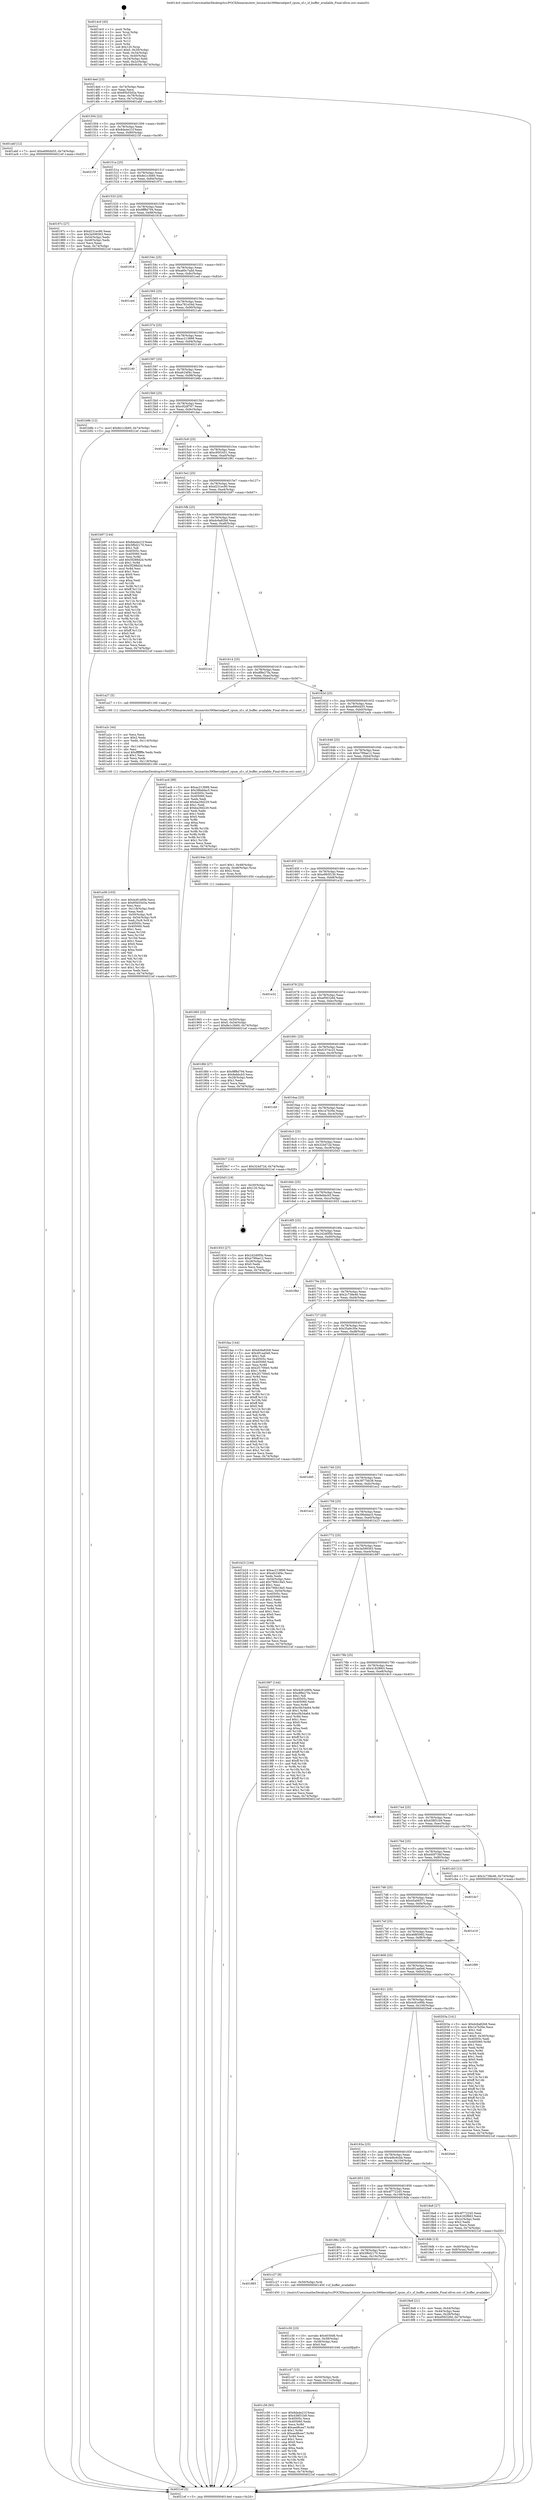 digraph "0x4014c0" {
  label = "0x4014c0 (/mnt/c/Users/mathe/Desktop/tcc/POCII/binaries/extr_linuxarchs390kernelperf_cpum_sf.c_sf_buffer_available_Final-ollvm.out::main(0))"
  labelloc = "t"
  node[shape=record]

  Entry [label="",width=0.3,height=0.3,shape=circle,fillcolor=black,style=filled]
  "0x4014ed" [label="{
     0x4014ed [23]\l
     | [instrs]\l
     &nbsp;&nbsp;0x4014ed \<+3\>: mov -0x74(%rbp),%eax\l
     &nbsp;&nbsp;0x4014f0 \<+2\>: mov %eax,%ecx\l
     &nbsp;&nbsp;0x4014f2 \<+6\>: sub $0x85b55d3a,%ecx\l
     &nbsp;&nbsp;0x4014f8 \<+3\>: mov %eax,-0x78(%rbp)\l
     &nbsp;&nbsp;0x4014fb \<+3\>: mov %ecx,-0x7c(%rbp)\l
     &nbsp;&nbsp;0x4014fe \<+6\>: je 0000000000401abf \<main+0x5ff\>\l
  }"]
  "0x401abf" [label="{
     0x401abf [12]\l
     | [instrs]\l
     &nbsp;&nbsp;0x401abf \<+7\>: movl $0xe690d455,-0x74(%rbp)\l
     &nbsp;&nbsp;0x401ac6 \<+5\>: jmp 00000000004021ef \<main+0xd2f\>\l
  }"]
  "0x401504" [label="{
     0x401504 [22]\l
     | [instrs]\l
     &nbsp;&nbsp;0x401504 \<+5\>: jmp 0000000000401509 \<main+0x49\>\l
     &nbsp;&nbsp;0x401509 \<+3\>: mov -0x78(%rbp),%eax\l
     &nbsp;&nbsp;0x40150c \<+5\>: sub $0x8da4e21f,%eax\l
     &nbsp;&nbsp;0x401511 \<+3\>: mov %eax,-0x80(%rbp)\l
     &nbsp;&nbsp;0x401514 \<+6\>: je 000000000040215f \<main+0xc9f\>\l
  }"]
  Exit [label="",width=0.3,height=0.3,shape=circle,fillcolor=black,style=filled,peripheries=2]
  "0x40215f" [label="{
     0x40215f\l
  }", style=dashed]
  "0x40151a" [label="{
     0x40151a [25]\l
     | [instrs]\l
     &nbsp;&nbsp;0x40151a \<+5\>: jmp 000000000040151f \<main+0x5f\>\l
     &nbsp;&nbsp;0x40151f \<+3\>: mov -0x78(%rbp),%eax\l
     &nbsp;&nbsp;0x401522 \<+5\>: sub $0x8e1c3b60,%eax\l
     &nbsp;&nbsp;0x401527 \<+6\>: mov %eax,-0x84(%rbp)\l
     &nbsp;&nbsp;0x40152d \<+6\>: je 000000000040197c \<main+0x4bc\>\l
  }"]
  "0x401c56" [label="{
     0x401c56 [93]\l
     | [instrs]\l
     &nbsp;&nbsp;0x401c56 \<+5\>: mov $0x8da4e21f,%eax\l
     &nbsp;&nbsp;0x401c5b \<+5\>: mov $0x438f31b9,%esi\l
     &nbsp;&nbsp;0x401c60 \<+7\>: mov 0x40505c,%ecx\l
     &nbsp;&nbsp;0x401c67 \<+7\>: mov 0x405060,%edx\l
     &nbsp;&nbsp;0x401c6e \<+3\>: mov %ecx,%r8d\l
     &nbsp;&nbsp;0x401c71 \<+7\>: add $0xaed8cee7,%r8d\l
     &nbsp;&nbsp;0x401c78 \<+4\>: sub $0x1,%r8d\l
     &nbsp;&nbsp;0x401c7c \<+7\>: sub $0xaed8cee7,%r8d\l
     &nbsp;&nbsp;0x401c83 \<+4\>: imul %r8d,%ecx\l
     &nbsp;&nbsp;0x401c87 \<+3\>: and $0x1,%ecx\l
     &nbsp;&nbsp;0x401c8a \<+3\>: cmp $0x0,%ecx\l
     &nbsp;&nbsp;0x401c8d \<+4\>: sete %r9b\l
     &nbsp;&nbsp;0x401c91 \<+3\>: cmp $0xa,%edx\l
     &nbsp;&nbsp;0x401c94 \<+4\>: setl %r10b\l
     &nbsp;&nbsp;0x401c98 \<+3\>: mov %r9b,%r11b\l
     &nbsp;&nbsp;0x401c9b \<+3\>: and %r10b,%r11b\l
     &nbsp;&nbsp;0x401c9e \<+3\>: xor %r10b,%r9b\l
     &nbsp;&nbsp;0x401ca1 \<+3\>: or %r9b,%r11b\l
     &nbsp;&nbsp;0x401ca4 \<+4\>: test $0x1,%r11b\l
     &nbsp;&nbsp;0x401ca8 \<+3\>: cmovne %esi,%eax\l
     &nbsp;&nbsp;0x401cab \<+3\>: mov %eax,-0x74(%rbp)\l
     &nbsp;&nbsp;0x401cae \<+5\>: jmp 00000000004021ef \<main+0xd2f\>\l
  }"]
  "0x40197c" [label="{
     0x40197c [27]\l
     | [instrs]\l
     &nbsp;&nbsp;0x40197c \<+5\>: mov $0xd231ec90,%eax\l
     &nbsp;&nbsp;0x401981 \<+5\>: mov $0x3a599363,%ecx\l
     &nbsp;&nbsp;0x401986 \<+3\>: mov -0x54(%rbp),%edx\l
     &nbsp;&nbsp;0x401989 \<+3\>: cmp -0x48(%rbp),%edx\l
     &nbsp;&nbsp;0x40198c \<+3\>: cmovl %ecx,%eax\l
     &nbsp;&nbsp;0x40198f \<+3\>: mov %eax,-0x74(%rbp)\l
     &nbsp;&nbsp;0x401992 \<+5\>: jmp 00000000004021ef \<main+0xd2f\>\l
  }"]
  "0x401533" [label="{
     0x401533 [25]\l
     | [instrs]\l
     &nbsp;&nbsp;0x401533 \<+5\>: jmp 0000000000401538 \<main+0x78\>\l
     &nbsp;&nbsp;0x401538 \<+3\>: mov -0x78(%rbp),%eax\l
     &nbsp;&nbsp;0x40153b \<+5\>: sub $0x9ff8d794,%eax\l
     &nbsp;&nbsp;0x401540 \<+6\>: mov %eax,-0x88(%rbp)\l
     &nbsp;&nbsp;0x401546 \<+6\>: je 0000000000401918 \<main+0x458\>\l
  }"]
  "0x401c47" [label="{
     0x401c47 [15]\l
     | [instrs]\l
     &nbsp;&nbsp;0x401c47 \<+4\>: mov -0x50(%rbp),%rdi\l
     &nbsp;&nbsp;0x401c4b \<+6\>: mov %eax,-0x11c(%rbp)\l
     &nbsp;&nbsp;0x401c51 \<+5\>: call 0000000000401030 \<free@plt\>\l
     | [calls]\l
     &nbsp;&nbsp;0x401030 \{1\} (unknown)\l
  }"]
  "0x401918" [label="{
     0x401918\l
  }", style=dashed]
  "0x40154c" [label="{
     0x40154c [25]\l
     | [instrs]\l
     &nbsp;&nbsp;0x40154c \<+5\>: jmp 0000000000401551 \<main+0x91\>\l
     &nbsp;&nbsp;0x401551 \<+3\>: mov -0x78(%rbp),%eax\l
     &nbsp;&nbsp;0x401554 \<+5\>: sub $0xa60c7add,%eax\l
     &nbsp;&nbsp;0x401559 \<+6\>: mov %eax,-0x8c(%rbp)\l
     &nbsp;&nbsp;0x40155f \<+6\>: je 0000000000401ced \<main+0x82d\>\l
  }"]
  "0x401c30" [label="{
     0x401c30 [23]\l
     | [instrs]\l
     &nbsp;&nbsp;0x401c30 \<+10\>: movabs $0x4030d6,%rdi\l
     &nbsp;&nbsp;0x401c3a \<+3\>: mov %eax,-0x58(%rbp)\l
     &nbsp;&nbsp;0x401c3d \<+3\>: mov -0x58(%rbp),%esi\l
     &nbsp;&nbsp;0x401c40 \<+2\>: mov $0x0,%al\l
     &nbsp;&nbsp;0x401c42 \<+5\>: call 0000000000401040 \<printf@plt\>\l
     | [calls]\l
     &nbsp;&nbsp;0x401040 \{1\} (unknown)\l
  }"]
  "0x401ced" [label="{
     0x401ced\l
  }", style=dashed]
  "0x401565" [label="{
     0x401565 [25]\l
     | [instrs]\l
     &nbsp;&nbsp;0x401565 \<+5\>: jmp 000000000040156a \<main+0xaa\>\l
     &nbsp;&nbsp;0x40156a \<+3\>: mov -0x78(%rbp),%eax\l
     &nbsp;&nbsp;0x40156d \<+5\>: sub $0xa781e54d,%eax\l
     &nbsp;&nbsp;0x401572 \<+6\>: mov %eax,-0x90(%rbp)\l
     &nbsp;&nbsp;0x401578 \<+6\>: je 00000000004021a6 \<main+0xce6\>\l
  }"]
  "0x401885" [label="{
     0x401885\l
  }", style=dashed]
  "0x4021a6" [label="{
     0x4021a6\l
  }", style=dashed]
  "0x40157e" [label="{
     0x40157e [25]\l
     | [instrs]\l
     &nbsp;&nbsp;0x40157e \<+5\>: jmp 0000000000401583 \<main+0xc3\>\l
     &nbsp;&nbsp;0x401583 \<+3\>: mov -0x78(%rbp),%eax\l
     &nbsp;&nbsp;0x401586 \<+5\>: sub $0xac213899,%eax\l
     &nbsp;&nbsp;0x40158b \<+6\>: mov %eax,-0x94(%rbp)\l
     &nbsp;&nbsp;0x401591 \<+6\>: je 0000000000402140 \<main+0xc80\>\l
  }"]
  "0x401c27" [label="{
     0x401c27 [9]\l
     | [instrs]\l
     &nbsp;&nbsp;0x401c27 \<+4\>: mov -0x50(%rbp),%rdi\l
     &nbsp;&nbsp;0x401c2b \<+5\>: call 0000000000401450 \<sf_buffer_available\>\l
     | [calls]\l
     &nbsp;&nbsp;0x401450 \{1\} (/mnt/c/Users/mathe/Desktop/tcc/POCII/binaries/extr_linuxarchs390kernelperf_cpum_sf.c_sf_buffer_available_Final-ollvm.out::sf_buffer_available)\l
  }"]
  "0x402140" [label="{
     0x402140\l
  }", style=dashed]
  "0x401597" [label="{
     0x401597 [25]\l
     | [instrs]\l
     &nbsp;&nbsp;0x401597 \<+5\>: jmp 000000000040159c \<main+0xdc\>\l
     &nbsp;&nbsp;0x40159c \<+3\>: mov -0x78(%rbp),%eax\l
     &nbsp;&nbsp;0x40159f \<+5\>: sub $0xafc24f4c,%eax\l
     &nbsp;&nbsp;0x4015a4 \<+6\>: mov %eax,-0x98(%rbp)\l
     &nbsp;&nbsp;0x4015aa \<+6\>: je 0000000000401b8b \<main+0x6cb\>\l
  }"]
  "0x401a58" [label="{
     0x401a58 [103]\l
     | [instrs]\l
     &nbsp;&nbsp;0x401a58 \<+5\>: mov $0x4c81e90b,%ecx\l
     &nbsp;&nbsp;0x401a5d \<+5\>: mov $0x85b55d3a,%edx\l
     &nbsp;&nbsp;0x401a62 \<+2\>: xor %esi,%esi\l
     &nbsp;&nbsp;0x401a64 \<+6\>: mov -0x118(%rbp),%edi\l
     &nbsp;&nbsp;0x401a6a \<+3\>: imul %eax,%edi\l
     &nbsp;&nbsp;0x401a6d \<+4\>: mov -0x50(%rbp),%r8\l
     &nbsp;&nbsp;0x401a71 \<+4\>: movslq -0x54(%rbp),%r9\l
     &nbsp;&nbsp;0x401a75 \<+4\>: mov %edi,(%r8,%r9,4)\l
     &nbsp;&nbsp;0x401a79 \<+7\>: mov 0x40505c,%eax\l
     &nbsp;&nbsp;0x401a80 \<+7\>: mov 0x405060,%edi\l
     &nbsp;&nbsp;0x401a87 \<+3\>: sub $0x1,%esi\l
     &nbsp;&nbsp;0x401a8a \<+3\>: mov %eax,%r10d\l
     &nbsp;&nbsp;0x401a8d \<+3\>: add %esi,%r10d\l
     &nbsp;&nbsp;0x401a90 \<+4\>: imul %r10d,%eax\l
     &nbsp;&nbsp;0x401a94 \<+3\>: and $0x1,%eax\l
     &nbsp;&nbsp;0x401a97 \<+3\>: cmp $0x0,%eax\l
     &nbsp;&nbsp;0x401a9a \<+4\>: sete %r11b\l
     &nbsp;&nbsp;0x401a9e \<+3\>: cmp $0xa,%edi\l
     &nbsp;&nbsp;0x401aa1 \<+3\>: setl %bl\l
     &nbsp;&nbsp;0x401aa4 \<+3\>: mov %r11b,%r14b\l
     &nbsp;&nbsp;0x401aa7 \<+3\>: and %bl,%r14b\l
     &nbsp;&nbsp;0x401aaa \<+3\>: xor %bl,%r11b\l
     &nbsp;&nbsp;0x401aad \<+3\>: or %r11b,%r14b\l
     &nbsp;&nbsp;0x401ab0 \<+4\>: test $0x1,%r14b\l
     &nbsp;&nbsp;0x401ab4 \<+3\>: cmovne %edx,%ecx\l
     &nbsp;&nbsp;0x401ab7 \<+3\>: mov %ecx,-0x74(%rbp)\l
     &nbsp;&nbsp;0x401aba \<+5\>: jmp 00000000004021ef \<main+0xd2f\>\l
  }"]
  "0x401b8b" [label="{
     0x401b8b [12]\l
     | [instrs]\l
     &nbsp;&nbsp;0x401b8b \<+7\>: movl $0x8e1c3b60,-0x74(%rbp)\l
     &nbsp;&nbsp;0x401b92 \<+5\>: jmp 00000000004021ef \<main+0xd2f\>\l
  }"]
  "0x4015b0" [label="{
     0x4015b0 [25]\l
     | [instrs]\l
     &nbsp;&nbsp;0x4015b0 \<+5\>: jmp 00000000004015b5 \<main+0xf5\>\l
     &nbsp;&nbsp;0x4015b5 \<+3\>: mov -0x78(%rbp),%eax\l
     &nbsp;&nbsp;0x4015b8 \<+5\>: sub $0xc92df767,%eax\l
     &nbsp;&nbsp;0x4015bd \<+6\>: mov %eax,-0x9c(%rbp)\l
     &nbsp;&nbsp;0x4015c3 \<+6\>: je 0000000000401dac \<main+0x8ec\>\l
  }"]
  "0x401a2c" [label="{
     0x401a2c [44]\l
     | [instrs]\l
     &nbsp;&nbsp;0x401a2c \<+2\>: xor %ecx,%ecx\l
     &nbsp;&nbsp;0x401a2e \<+5\>: mov $0x2,%edx\l
     &nbsp;&nbsp;0x401a33 \<+6\>: mov %edx,-0x114(%rbp)\l
     &nbsp;&nbsp;0x401a39 \<+1\>: cltd\l
     &nbsp;&nbsp;0x401a3a \<+6\>: mov -0x114(%rbp),%esi\l
     &nbsp;&nbsp;0x401a40 \<+2\>: idiv %esi\l
     &nbsp;&nbsp;0x401a42 \<+6\>: imul $0xfffffffe,%edx,%edx\l
     &nbsp;&nbsp;0x401a48 \<+3\>: sub $0x1,%ecx\l
     &nbsp;&nbsp;0x401a4b \<+2\>: sub %ecx,%edx\l
     &nbsp;&nbsp;0x401a4d \<+6\>: mov %edx,-0x118(%rbp)\l
     &nbsp;&nbsp;0x401a53 \<+5\>: call 0000000000401160 \<next_i\>\l
     | [calls]\l
     &nbsp;&nbsp;0x401160 \{1\} (/mnt/c/Users/mathe/Desktop/tcc/POCII/binaries/extr_linuxarchs390kernelperf_cpum_sf.c_sf_buffer_available_Final-ollvm.out::next_i)\l
  }"]
  "0x401dac" [label="{
     0x401dac\l
  }", style=dashed]
  "0x4015c9" [label="{
     0x4015c9 [25]\l
     | [instrs]\l
     &nbsp;&nbsp;0x4015c9 \<+5\>: jmp 00000000004015ce \<main+0x10e\>\l
     &nbsp;&nbsp;0x4015ce \<+3\>: mov -0x78(%rbp),%eax\l
     &nbsp;&nbsp;0x4015d1 \<+5\>: sub $0xc95f1651,%eax\l
     &nbsp;&nbsp;0x4015d6 \<+6\>: mov %eax,-0xa0(%rbp)\l
     &nbsp;&nbsp;0x4015dc \<+6\>: je 0000000000401f81 \<main+0xac1\>\l
  }"]
  "0x401965" [label="{
     0x401965 [23]\l
     | [instrs]\l
     &nbsp;&nbsp;0x401965 \<+4\>: mov %rax,-0x50(%rbp)\l
     &nbsp;&nbsp;0x401969 \<+7\>: movl $0x0,-0x54(%rbp)\l
     &nbsp;&nbsp;0x401970 \<+7\>: movl $0x8e1c3b60,-0x74(%rbp)\l
     &nbsp;&nbsp;0x401977 \<+5\>: jmp 00000000004021ef \<main+0xd2f\>\l
  }"]
  "0x401f81" [label="{
     0x401f81\l
  }", style=dashed]
  "0x4015e2" [label="{
     0x4015e2 [25]\l
     | [instrs]\l
     &nbsp;&nbsp;0x4015e2 \<+5\>: jmp 00000000004015e7 \<main+0x127\>\l
     &nbsp;&nbsp;0x4015e7 \<+3\>: mov -0x78(%rbp),%eax\l
     &nbsp;&nbsp;0x4015ea \<+5\>: sub $0xd231ec90,%eax\l
     &nbsp;&nbsp;0x4015ef \<+6\>: mov %eax,-0xa4(%rbp)\l
     &nbsp;&nbsp;0x4015f5 \<+6\>: je 0000000000401b97 \<main+0x6d7\>\l
  }"]
  "0x4018e8" [label="{
     0x4018e8 [21]\l
     | [instrs]\l
     &nbsp;&nbsp;0x4018e8 \<+3\>: mov %eax,-0x44(%rbp)\l
     &nbsp;&nbsp;0x4018eb \<+3\>: mov -0x44(%rbp),%eax\l
     &nbsp;&nbsp;0x4018ee \<+3\>: mov %eax,-0x28(%rbp)\l
     &nbsp;&nbsp;0x4018f1 \<+7\>: movl $0xef56326d,-0x74(%rbp)\l
     &nbsp;&nbsp;0x4018f8 \<+5\>: jmp 00000000004021ef \<main+0xd2f\>\l
  }"]
  "0x401b97" [label="{
     0x401b97 [144]\l
     | [instrs]\l
     &nbsp;&nbsp;0x401b97 \<+5\>: mov $0x8da4e21f,%eax\l
     &nbsp;&nbsp;0x401b9c \<+5\>: mov $0x5f6d2170,%ecx\l
     &nbsp;&nbsp;0x401ba1 \<+2\>: mov $0x1,%dl\l
     &nbsp;&nbsp;0x401ba3 \<+7\>: mov 0x40505c,%esi\l
     &nbsp;&nbsp;0x401baa \<+7\>: mov 0x405060,%edi\l
     &nbsp;&nbsp;0x401bb1 \<+3\>: mov %esi,%r8d\l
     &nbsp;&nbsp;0x401bb4 \<+7\>: add $0x5f288d2d,%r8d\l
     &nbsp;&nbsp;0x401bbb \<+4\>: sub $0x1,%r8d\l
     &nbsp;&nbsp;0x401bbf \<+7\>: sub $0x5f288d2d,%r8d\l
     &nbsp;&nbsp;0x401bc6 \<+4\>: imul %r8d,%esi\l
     &nbsp;&nbsp;0x401bca \<+3\>: and $0x1,%esi\l
     &nbsp;&nbsp;0x401bcd \<+3\>: cmp $0x0,%esi\l
     &nbsp;&nbsp;0x401bd0 \<+4\>: sete %r9b\l
     &nbsp;&nbsp;0x401bd4 \<+3\>: cmp $0xa,%edi\l
     &nbsp;&nbsp;0x401bd7 \<+4\>: setl %r10b\l
     &nbsp;&nbsp;0x401bdb \<+3\>: mov %r9b,%r11b\l
     &nbsp;&nbsp;0x401bde \<+4\>: xor $0xff,%r11b\l
     &nbsp;&nbsp;0x401be2 \<+3\>: mov %r10b,%bl\l
     &nbsp;&nbsp;0x401be5 \<+3\>: xor $0xff,%bl\l
     &nbsp;&nbsp;0x401be8 \<+3\>: xor $0x0,%dl\l
     &nbsp;&nbsp;0x401beb \<+3\>: mov %r11b,%r14b\l
     &nbsp;&nbsp;0x401bee \<+4\>: and $0x0,%r14b\l
     &nbsp;&nbsp;0x401bf2 \<+3\>: and %dl,%r9b\l
     &nbsp;&nbsp;0x401bf5 \<+3\>: mov %bl,%r15b\l
     &nbsp;&nbsp;0x401bf8 \<+4\>: and $0x0,%r15b\l
     &nbsp;&nbsp;0x401bfc \<+3\>: and %dl,%r10b\l
     &nbsp;&nbsp;0x401bff \<+3\>: or %r9b,%r14b\l
     &nbsp;&nbsp;0x401c02 \<+3\>: or %r10b,%r15b\l
     &nbsp;&nbsp;0x401c05 \<+3\>: xor %r15b,%r14b\l
     &nbsp;&nbsp;0x401c08 \<+3\>: or %bl,%r11b\l
     &nbsp;&nbsp;0x401c0b \<+4\>: xor $0xff,%r11b\l
     &nbsp;&nbsp;0x401c0f \<+3\>: or $0x0,%dl\l
     &nbsp;&nbsp;0x401c12 \<+3\>: and %dl,%r11b\l
     &nbsp;&nbsp;0x401c15 \<+3\>: or %r11b,%r14b\l
     &nbsp;&nbsp;0x401c18 \<+4\>: test $0x1,%r14b\l
     &nbsp;&nbsp;0x401c1c \<+3\>: cmovne %ecx,%eax\l
     &nbsp;&nbsp;0x401c1f \<+3\>: mov %eax,-0x74(%rbp)\l
     &nbsp;&nbsp;0x401c22 \<+5\>: jmp 00000000004021ef \<main+0xd2f\>\l
  }"]
  "0x4015fb" [label="{
     0x4015fb [25]\l
     | [instrs]\l
     &nbsp;&nbsp;0x4015fb \<+5\>: jmp 0000000000401600 \<main+0x140\>\l
     &nbsp;&nbsp;0x401600 \<+3\>: mov -0x78(%rbp),%eax\l
     &nbsp;&nbsp;0x401603 \<+5\>: sub $0xdc6a82b8,%eax\l
     &nbsp;&nbsp;0x401608 \<+6\>: mov %eax,-0xa8(%rbp)\l
     &nbsp;&nbsp;0x40160e \<+6\>: je 00000000004021e1 \<main+0xd21\>\l
  }"]
  "0x40186c" [label="{
     0x40186c [25]\l
     | [instrs]\l
     &nbsp;&nbsp;0x40186c \<+5\>: jmp 0000000000401871 \<main+0x3b1\>\l
     &nbsp;&nbsp;0x401871 \<+3\>: mov -0x78(%rbp),%eax\l
     &nbsp;&nbsp;0x401874 \<+5\>: sub $0x5f6d2170,%eax\l
     &nbsp;&nbsp;0x401879 \<+6\>: mov %eax,-0x10c(%rbp)\l
     &nbsp;&nbsp;0x40187f \<+6\>: je 0000000000401c27 \<main+0x767\>\l
  }"]
  "0x4021e1" [label="{
     0x4021e1\l
  }", style=dashed]
  "0x401614" [label="{
     0x401614 [25]\l
     | [instrs]\l
     &nbsp;&nbsp;0x401614 \<+5\>: jmp 0000000000401619 \<main+0x159\>\l
     &nbsp;&nbsp;0x401619 \<+3\>: mov -0x78(%rbp),%eax\l
     &nbsp;&nbsp;0x40161c \<+5\>: sub $0xdf8e27fa,%eax\l
     &nbsp;&nbsp;0x401621 \<+6\>: mov %eax,-0xac(%rbp)\l
     &nbsp;&nbsp;0x401627 \<+6\>: je 0000000000401a27 \<main+0x567\>\l
  }"]
  "0x4018db" [label="{
     0x4018db [13]\l
     | [instrs]\l
     &nbsp;&nbsp;0x4018db \<+4\>: mov -0x40(%rbp),%rax\l
     &nbsp;&nbsp;0x4018df \<+4\>: mov 0x8(%rax),%rdi\l
     &nbsp;&nbsp;0x4018e3 \<+5\>: call 0000000000401060 \<atoi@plt\>\l
     | [calls]\l
     &nbsp;&nbsp;0x401060 \{1\} (unknown)\l
  }"]
  "0x401a27" [label="{
     0x401a27 [5]\l
     | [instrs]\l
     &nbsp;&nbsp;0x401a27 \<+5\>: call 0000000000401160 \<next_i\>\l
     | [calls]\l
     &nbsp;&nbsp;0x401160 \{1\} (/mnt/c/Users/mathe/Desktop/tcc/POCII/binaries/extr_linuxarchs390kernelperf_cpum_sf.c_sf_buffer_available_Final-ollvm.out::next_i)\l
  }"]
  "0x40162d" [label="{
     0x40162d [25]\l
     | [instrs]\l
     &nbsp;&nbsp;0x40162d \<+5\>: jmp 0000000000401632 \<main+0x172\>\l
     &nbsp;&nbsp;0x401632 \<+3\>: mov -0x78(%rbp),%eax\l
     &nbsp;&nbsp;0x401635 \<+5\>: sub $0xe690d455,%eax\l
     &nbsp;&nbsp;0x40163a \<+6\>: mov %eax,-0xb0(%rbp)\l
     &nbsp;&nbsp;0x401640 \<+6\>: je 0000000000401acb \<main+0x60b\>\l
  }"]
  "0x4014c0" [label="{
     0x4014c0 [45]\l
     | [instrs]\l
     &nbsp;&nbsp;0x4014c0 \<+1\>: push %rbp\l
     &nbsp;&nbsp;0x4014c1 \<+3\>: mov %rsp,%rbp\l
     &nbsp;&nbsp;0x4014c4 \<+2\>: push %r15\l
     &nbsp;&nbsp;0x4014c6 \<+2\>: push %r14\l
     &nbsp;&nbsp;0x4014c8 \<+2\>: push %r12\l
     &nbsp;&nbsp;0x4014ca \<+1\>: push %rbx\l
     &nbsp;&nbsp;0x4014cb \<+7\>: sub $0x120,%rsp\l
     &nbsp;&nbsp;0x4014d2 \<+7\>: movl $0x0,-0x30(%rbp)\l
     &nbsp;&nbsp;0x4014d9 \<+3\>: mov %edi,-0x34(%rbp)\l
     &nbsp;&nbsp;0x4014dc \<+4\>: mov %rsi,-0x40(%rbp)\l
     &nbsp;&nbsp;0x4014e0 \<+3\>: mov -0x34(%rbp),%edi\l
     &nbsp;&nbsp;0x4014e3 \<+3\>: mov %edi,-0x2c(%rbp)\l
     &nbsp;&nbsp;0x4014e6 \<+7\>: movl $0x4d6c6cbb,-0x74(%rbp)\l
  }"]
  "0x401acb" [label="{
     0x401acb [88]\l
     | [instrs]\l
     &nbsp;&nbsp;0x401acb \<+5\>: mov $0xac213899,%eax\l
     &nbsp;&nbsp;0x401ad0 \<+5\>: mov $0x39bddac5,%ecx\l
     &nbsp;&nbsp;0x401ad5 \<+7\>: mov 0x40505c,%edx\l
     &nbsp;&nbsp;0x401adc \<+7\>: mov 0x405060,%esi\l
     &nbsp;&nbsp;0x401ae3 \<+2\>: mov %edx,%edi\l
     &nbsp;&nbsp;0x401ae5 \<+6\>: add $0xba29d229,%edi\l
     &nbsp;&nbsp;0x401aeb \<+3\>: sub $0x1,%edi\l
     &nbsp;&nbsp;0x401aee \<+6\>: sub $0xba29d229,%edi\l
     &nbsp;&nbsp;0x401af4 \<+3\>: imul %edi,%edx\l
     &nbsp;&nbsp;0x401af7 \<+3\>: and $0x1,%edx\l
     &nbsp;&nbsp;0x401afa \<+3\>: cmp $0x0,%edx\l
     &nbsp;&nbsp;0x401afd \<+4\>: sete %r8b\l
     &nbsp;&nbsp;0x401b01 \<+3\>: cmp $0xa,%esi\l
     &nbsp;&nbsp;0x401b04 \<+4\>: setl %r9b\l
     &nbsp;&nbsp;0x401b08 \<+3\>: mov %r8b,%r10b\l
     &nbsp;&nbsp;0x401b0b \<+3\>: and %r9b,%r10b\l
     &nbsp;&nbsp;0x401b0e \<+3\>: xor %r9b,%r8b\l
     &nbsp;&nbsp;0x401b11 \<+3\>: or %r8b,%r10b\l
     &nbsp;&nbsp;0x401b14 \<+4\>: test $0x1,%r10b\l
     &nbsp;&nbsp;0x401b18 \<+3\>: cmovne %ecx,%eax\l
     &nbsp;&nbsp;0x401b1b \<+3\>: mov %eax,-0x74(%rbp)\l
     &nbsp;&nbsp;0x401b1e \<+5\>: jmp 00000000004021ef \<main+0xd2f\>\l
  }"]
  "0x401646" [label="{
     0x401646 [25]\l
     | [instrs]\l
     &nbsp;&nbsp;0x401646 \<+5\>: jmp 000000000040164b \<main+0x18b\>\l
     &nbsp;&nbsp;0x40164b \<+3\>: mov -0x78(%rbp),%eax\l
     &nbsp;&nbsp;0x40164e \<+5\>: sub $0xe799ae12,%eax\l
     &nbsp;&nbsp;0x401653 \<+6\>: mov %eax,-0xb4(%rbp)\l
     &nbsp;&nbsp;0x401659 \<+6\>: je 000000000040194e \<main+0x48e\>\l
  }"]
  "0x4021ef" [label="{
     0x4021ef [5]\l
     | [instrs]\l
     &nbsp;&nbsp;0x4021ef \<+5\>: jmp 00000000004014ed \<main+0x2d\>\l
  }"]
  "0x40194e" [label="{
     0x40194e [23]\l
     | [instrs]\l
     &nbsp;&nbsp;0x40194e \<+7\>: movl $0x1,-0x48(%rbp)\l
     &nbsp;&nbsp;0x401955 \<+4\>: movslq -0x48(%rbp),%rax\l
     &nbsp;&nbsp;0x401959 \<+4\>: shl $0x2,%rax\l
     &nbsp;&nbsp;0x40195d \<+3\>: mov %rax,%rdi\l
     &nbsp;&nbsp;0x401960 \<+5\>: call 0000000000401050 \<malloc@plt\>\l
     | [calls]\l
     &nbsp;&nbsp;0x401050 \{1\} (unknown)\l
  }"]
  "0x40165f" [label="{
     0x40165f [25]\l
     | [instrs]\l
     &nbsp;&nbsp;0x40165f \<+5\>: jmp 0000000000401664 \<main+0x1a4\>\l
     &nbsp;&nbsp;0x401664 \<+3\>: mov -0x78(%rbp),%eax\l
     &nbsp;&nbsp;0x401667 \<+5\>: sub $0xe965f130,%eax\l
     &nbsp;&nbsp;0x40166c \<+6\>: mov %eax,-0xb8(%rbp)\l
     &nbsp;&nbsp;0x401672 \<+6\>: je 0000000000401e32 \<main+0x972\>\l
  }"]
  "0x401853" [label="{
     0x401853 [25]\l
     | [instrs]\l
     &nbsp;&nbsp;0x401853 \<+5\>: jmp 0000000000401858 \<main+0x398\>\l
     &nbsp;&nbsp;0x401858 \<+3\>: mov -0x78(%rbp),%eax\l
     &nbsp;&nbsp;0x40185b \<+5\>: sub $0x4f772245,%eax\l
     &nbsp;&nbsp;0x401860 \<+6\>: mov %eax,-0x108(%rbp)\l
     &nbsp;&nbsp;0x401866 \<+6\>: je 00000000004018db \<main+0x41b\>\l
  }"]
  "0x401e32" [label="{
     0x401e32\l
  }", style=dashed]
  "0x401678" [label="{
     0x401678 [25]\l
     | [instrs]\l
     &nbsp;&nbsp;0x401678 \<+5\>: jmp 000000000040167d \<main+0x1bd\>\l
     &nbsp;&nbsp;0x40167d \<+3\>: mov -0x78(%rbp),%eax\l
     &nbsp;&nbsp;0x401680 \<+5\>: sub $0xef56326d,%eax\l
     &nbsp;&nbsp;0x401685 \<+6\>: mov %eax,-0xbc(%rbp)\l
     &nbsp;&nbsp;0x40168b \<+6\>: je 00000000004018fd \<main+0x43d\>\l
  }"]
  "0x4018a8" [label="{
     0x4018a8 [27]\l
     | [instrs]\l
     &nbsp;&nbsp;0x4018a8 \<+5\>: mov $0x4f772245,%eax\l
     &nbsp;&nbsp;0x4018ad \<+5\>: mov $0x4182f663,%ecx\l
     &nbsp;&nbsp;0x4018b2 \<+3\>: mov -0x2c(%rbp),%edx\l
     &nbsp;&nbsp;0x4018b5 \<+3\>: cmp $0x2,%edx\l
     &nbsp;&nbsp;0x4018b8 \<+3\>: cmovne %ecx,%eax\l
     &nbsp;&nbsp;0x4018bb \<+3\>: mov %eax,-0x74(%rbp)\l
     &nbsp;&nbsp;0x4018be \<+5\>: jmp 00000000004021ef \<main+0xd2f\>\l
  }"]
  "0x4018fd" [label="{
     0x4018fd [27]\l
     | [instrs]\l
     &nbsp;&nbsp;0x4018fd \<+5\>: mov $0x9ff8d794,%eax\l
     &nbsp;&nbsp;0x401902 \<+5\>: mov $0x8ebbcb5,%ecx\l
     &nbsp;&nbsp;0x401907 \<+3\>: mov -0x28(%rbp),%edx\l
     &nbsp;&nbsp;0x40190a \<+3\>: cmp $0x1,%edx\l
     &nbsp;&nbsp;0x40190d \<+3\>: cmovl %ecx,%eax\l
     &nbsp;&nbsp;0x401910 \<+3\>: mov %eax,-0x74(%rbp)\l
     &nbsp;&nbsp;0x401913 \<+5\>: jmp 00000000004021ef \<main+0xd2f\>\l
  }"]
  "0x401691" [label="{
     0x401691 [25]\l
     | [instrs]\l
     &nbsp;&nbsp;0x401691 \<+5\>: jmp 0000000000401696 \<main+0x1d6\>\l
     &nbsp;&nbsp;0x401696 \<+3\>: mov -0x78(%rbp),%eax\l
     &nbsp;&nbsp;0x401699 \<+5\>: sub $0xf1074c25,%eax\l
     &nbsp;&nbsp;0x40169e \<+6\>: mov %eax,-0xc0(%rbp)\l
     &nbsp;&nbsp;0x4016a4 \<+6\>: je 0000000000401cbf \<main+0x7ff\>\l
  }"]
  "0x40183a" [label="{
     0x40183a [25]\l
     | [instrs]\l
     &nbsp;&nbsp;0x40183a \<+5\>: jmp 000000000040183f \<main+0x37f\>\l
     &nbsp;&nbsp;0x40183f \<+3\>: mov -0x78(%rbp),%eax\l
     &nbsp;&nbsp;0x401842 \<+5\>: sub $0x4d6c6cbb,%eax\l
     &nbsp;&nbsp;0x401847 \<+6\>: mov %eax,-0x104(%rbp)\l
     &nbsp;&nbsp;0x40184d \<+6\>: je 00000000004018a8 \<main+0x3e8\>\l
  }"]
  "0x401cbf" [label="{
     0x401cbf\l
  }", style=dashed]
  "0x4016aa" [label="{
     0x4016aa [25]\l
     | [instrs]\l
     &nbsp;&nbsp;0x4016aa \<+5\>: jmp 00000000004016af \<main+0x1ef\>\l
     &nbsp;&nbsp;0x4016af \<+3\>: mov -0x78(%rbp),%eax\l
     &nbsp;&nbsp;0x4016b2 \<+5\>: sub $0x1e7b30e,%eax\l
     &nbsp;&nbsp;0x4016b7 \<+6\>: mov %eax,-0xc4(%rbp)\l
     &nbsp;&nbsp;0x4016bd \<+6\>: je 00000000004020c7 \<main+0xc07\>\l
  }"]
  "0x4020e6" [label="{
     0x4020e6\l
  }", style=dashed]
  "0x4020c7" [label="{
     0x4020c7 [12]\l
     | [instrs]\l
     &nbsp;&nbsp;0x4020c7 \<+7\>: movl $0x324d72d,-0x74(%rbp)\l
     &nbsp;&nbsp;0x4020ce \<+5\>: jmp 00000000004021ef \<main+0xd2f\>\l
  }"]
  "0x4016c3" [label="{
     0x4016c3 [25]\l
     | [instrs]\l
     &nbsp;&nbsp;0x4016c3 \<+5\>: jmp 00000000004016c8 \<main+0x208\>\l
     &nbsp;&nbsp;0x4016c8 \<+3\>: mov -0x78(%rbp),%eax\l
     &nbsp;&nbsp;0x4016cb \<+5\>: sub $0x324d72d,%eax\l
     &nbsp;&nbsp;0x4016d0 \<+6\>: mov %eax,-0xc8(%rbp)\l
     &nbsp;&nbsp;0x4016d6 \<+6\>: je 00000000004020d3 \<main+0xc13\>\l
  }"]
  "0x401821" [label="{
     0x401821 [25]\l
     | [instrs]\l
     &nbsp;&nbsp;0x401821 \<+5\>: jmp 0000000000401826 \<main+0x366\>\l
     &nbsp;&nbsp;0x401826 \<+3\>: mov -0x78(%rbp),%eax\l
     &nbsp;&nbsp;0x401829 \<+5\>: sub $0x4c81e90b,%eax\l
     &nbsp;&nbsp;0x40182e \<+6\>: mov %eax,-0x100(%rbp)\l
     &nbsp;&nbsp;0x401834 \<+6\>: je 00000000004020e6 \<main+0xc26\>\l
  }"]
  "0x4020d3" [label="{
     0x4020d3 [19]\l
     | [instrs]\l
     &nbsp;&nbsp;0x4020d3 \<+3\>: mov -0x30(%rbp),%eax\l
     &nbsp;&nbsp;0x4020d6 \<+7\>: add $0x120,%rsp\l
     &nbsp;&nbsp;0x4020dd \<+1\>: pop %rbx\l
     &nbsp;&nbsp;0x4020de \<+2\>: pop %r12\l
     &nbsp;&nbsp;0x4020e0 \<+2\>: pop %r14\l
     &nbsp;&nbsp;0x4020e2 \<+2\>: pop %r15\l
     &nbsp;&nbsp;0x4020e4 \<+1\>: pop %rbp\l
     &nbsp;&nbsp;0x4020e5 \<+1\>: ret\l
  }"]
  "0x4016dc" [label="{
     0x4016dc [25]\l
     | [instrs]\l
     &nbsp;&nbsp;0x4016dc \<+5\>: jmp 00000000004016e1 \<main+0x221\>\l
     &nbsp;&nbsp;0x4016e1 \<+3\>: mov -0x78(%rbp),%eax\l
     &nbsp;&nbsp;0x4016e4 \<+5\>: sub $0x8ebbcb5,%eax\l
     &nbsp;&nbsp;0x4016e9 \<+6\>: mov %eax,-0xcc(%rbp)\l
     &nbsp;&nbsp;0x4016ef \<+6\>: je 0000000000401933 \<main+0x473\>\l
  }"]
  "0x40203a" [label="{
     0x40203a [141]\l
     | [instrs]\l
     &nbsp;&nbsp;0x40203a \<+5\>: mov $0xdc6a82b8,%eax\l
     &nbsp;&nbsp;0x40203f \<+5\>: mov $0x1e7b30e,%ecx\l
     &nbsp;&nbsp;0x402044 \<+2\>: mov $0x1,%dl\l
     &nbsp;&nbsp;0x402046 \<+2\>: xor %esi,%esi\l
     &nbsp;&nbsp;0x402048 \<+7\>: movl $0x0,-0x30(%rbp)\l
     &nbsp;&nbsp;0x40204f \<+7\>: mov 0x40505c,%edi\l
     &nbsp;&nbsp;0x402056 \<+8\>: mov 0x405060,%r8d\l
     &nbsp;&nbsp;0x40205e \<+3\>: sub $0x1,%esi\l
     &nbsp;&nbsp;0x402061 \<+3\>: mov %edi,%r9d\l
     &nbsp;&nbsp;0x402064 \<+3\>: add %esi,%r9d\l
     &nbsp;&nbsp;0x402067 \<+4\>: imul %r9d,%edi\l
     &nbsp;&nbsp;0x40206b \<+3\>: and $0x1,%edi\l
     &nbsp;&nbsp;0x40206e \<+3\>: cmp $0x0,%edi\l
     &nbsp;&nbsp;0x402071 \<+4\>: sete %r10b\l
     &nbsp;&nbsp;0x402075 \<+4\>: cmp $0xa,%r8d\l
     &nbsp;&nbsp;0x402079 \<+4\>: setl %r11b\l
     &nbsp;&nbsp;0x40207d \<+3\>: mov %r10b,%bl\l
     &nbsp;&nbsp;0x402080 \<+3\>: xor $0xff,%bl\l
     &nbsp;&nbsp;0x402083 \<+3\>: mov %r11b,%r14b\l
     &nbsp;&nbsp;0x402086 \<+4\>: xor $0xff,%r14b\l
     &nbsp;&nbsp;0x40208a \<+3\>: xor $0x1,%dl\l
     &nbsp;&nbsp;0x40208d \<+3\>: mov %bl,%r15b\l
     &nbsp;&nbsp;0x402090 \<+4\>: and $0xff,%r15b\l
     &nbsp;&nbsp;0x402094 \<+3\>: and %dl,%r10b\l
     &nbsp;&nbsp;0x402097 \<+3\>: mov %r14b,%r12b\l
     &nbsp;&nbsp;0x40209a \<+4\>: and $0xff,%r12b\l
     &nbsp;&nbsp;0x40209e \<+3\>: and %dl,%r11b\l
     &nbsp;&nbsp;0x4020a1 \<+3\>: or %r10b,%r15b\l
     &nbsp;&nbsp;0x4020a4 \<+3\>: or %r11b,%r12b\l
     &nbsp;&nbsp;0x4020a7 \<+3\>: xor %r12b,%r15b\l
     &nbsp;&nbsp;0x4020aa \<+3\>: or %r14b,%bl\l
     &nbsp;&nbsp;0x4020ad \<+3\>: xor $0xff,%bl\l
     &nbsp;&nbsp;0x4020b0 \<+3\>: or $0x1,%dl\l
     &nbsp;&nbsp;0x4020b3 \<+2\>: and %dl,%bl\l
     &nbsp;&nbsp;0x4020b5 \<+3\>: or %bl,%r15b\l
     &nbsp;&nbsp;0x4020b8 \<+4\>: test $0x1,%r15b\l
     &nbsp;&nbsp;0x4020bc \<+3\>: cmovne %ecx,%eax\l
     &nbsp;&nbsp;0x4020bf \<+3\>: mov %eax,-0x74(%rbp)\l
     &nbsp;&nbsp;0x4020c2 \<+5\>: jmp 00000000004021ef \<main+0xd2f\>\l
  }"]
  "0x401933" [label="{
     0x401933 [27]\l
     | [instrs]\l
     &nbsp;&nbsp;0x401933 \<+5\>: mov $0x242d0f5b,%eax\l
     &nbsp;&nbsp;0x401938 \<+5\>: mov $0xe799ae12,%ecx\l
     &nbsp;&nbsp;0x40193d \<+3\>: mov -0x28(%rbp),%edx\l
     &nbsp;&nbsp;0x401940 \<+3\>: cmp $0x0,%edx\l
     &nbsp;&nbsp;0x401943 \<+3\>: cmove %ecx,%eax\l
     &nbsp;&nbsp;0x401946 \<+3\>: mov %eax,-0x74(%rbp)\l
     &nbsp;&nbsp;0x401949 \<+5\>: jmp 00000000004021ef \<main+0xd2f\>\l
  }"]
  "0x4016f5" [label="{
     0x4016f5 [25]\l
     | [instrs]\l
     &nbsp;&nbsp;0x4016f5 \<+5\>: jmp 00000000004016fa \<main+0x23a\>\l
     &nbsp;&nbsp;0x4016fa \<+3\>: mov -0x78(%rbp),%eax\l
     &nbsp;&nbsp;0x4016fd \<+5\>: sub $0x242d0f5b,%eax\l
     &nbsp;&nbsp;0x401702 \<+6\>: mov %eax,-0xd0(%rbp)\l
     &nbsp;&nbsp;0x401708 \<+6\>: je 0000000000401f8d \<main+0xacd\>\l
  }"]
  "0x401808" [label="{
     0x401808 [25]\l
     | [instrs]\l
     &nbsp;&nbsp;0x401808 \<+5\>: jmp 000000000040180d \<main+0x34d\>\l
     &nbsp;&nbsp;0x40180d \<+3\>: mov -0x78(%rbp),%eax\l
     &nbsp;&nbsp;0x401810 \<+5\>: sub $0x491aa0e6,%eax\l
     &nbsp;&nbsp;0x401815 \<+6\>: mov %eax,-0xfc(%rbp)\l
     &nbsp;&nbsp;0x40181b \<+6\>: je 000000000040203a \<main+0xb7a\>\l
  }"]
  "0x401f8d" [label="{
     0x401f8d\l
  }", style=dashed]
  "0x40170e" [label="{
     0x40170e [25]\l
     | [instrs]\l
     &nbsp;&nbsp;0x40170e \<+5\>: jmp 0000000000401713 \<main+0x253\>\l
     &nbsp;&nbsp;0x401713 \<+3\>: mov -0x78(%rbp),%eax\l
     &nbsp;&nbsp;0x401716 \<+5\>: sub $0x2c738e46,%eax\l
     &nbsp;&nbsp;0x40171b \<+6\>: mov %eax,-0xd4(%rbp)\l
     &nbsp;&nbsp;0x401721 \<+6\>: je 0000000000401faa \<main+0xaea\>\l
  }"]
  "0x401f99" [label="{
     0x401f99\l
  }", style=dashed]
  "0x401faa" [label="{
     0x401faa [144]\l
     | [instrs]\l
     &nbsp;&nbsp;0x401faa \<+5\>: mov $0xdc6a82b8,%eax\l
     &nbsp;&nbsp;0x401faf \<+5\>: mov $0x491aa0e6,%ecx\l
     &nbsp;&nbsp;0x401fb4 \<+2\>: mov $0x1,%dl\l
     &nbsp;&nbsp;0x401fb6 \<+7\>: mov 0x40505c,%esi\l
     &nbsp;&nbsp;0x401fbd \<+7\>: mov 0x405060,%edi\l
     &nbsp;&nbsp;0x401fc4 \<+3\>: mov %esi,%r8d\l
     &nbsp;&nbsp;0x401fc7 \<+7\>: sub $0x2f1700e5,%r8d\l
     &nbsp;&nbsp;0x401fce \<+4\>: sub $0x1,%r8d\l
     &nbsp;&nbsp;0x401fd2 \<+7\>: add $0x2f1700e5,%r8d\l
     &nbsp;&nbsp;0x401fd9 \<+4\>: imul %r8d,%esi\l
     &nbsp;&nbsp;0x401fdd \<+3\>: and $0x1,%esi\l
     &nbsp;&nbsp;0x401fe0 \<+3\>: cmp $0x0,%esi\l
     &nbsp;&nbsp;0x401fe3 \<+4\>: sete %r9b\l
     &nbsp;&nbsp;0x401fe7 \<+3\>: cmp $0xa,%edi\l
     &nbsp;&nbsp;0x401fea \<+4\>: setl %r10b\l
     &nbsp;&nbsp;0x401fee \<+3\>: mov %r9b,%r11b\l
     &nbsp;&nbsp;0x401ff1 \<+4\>: xor $0xff,%r11b\l
     &nbsp;&nbsp;0x401ff5 \<+3\>: mov %r10b,%bl\l
     &nbsp;&nbsp;0x401ff8 \<+3\>: xor $0xff,%bl\l
     &nbsp;&nbsp;0x401ffb \<+3\>: xor $0x0,%dl\l
     &nbsp;&nbsp;0x401ffe \<+3\>: mov %r11b,%r14b\l
     &nbsp;&nbsp;0x402001 \<+4\>: and $0x0,%r14b\l
     &nbsp;&nbsp;0x402005 \<+3\>: and %dl,%r9b\l
     &nbsp;&nbsp;0x402008 \<+3\>: mov %bl,%r15b\l
     &nbsp;&nbsp;0x40200b \<+4\>: and $0x0,%r15b\l
     &nbsp;&nbsp;0x40200f \<+3\>: and %dl,%r10b\l
     &nbsp;&nbsp;0x402012 \<+3\>: or %r9b,%r14b\l
     &nbsp;&nbsp;0x402015 \<+3\>: or %r10b,%r15b\l
     &nbsp;&nbsp;0x402018 \<+3\>: xor %r15b,%r14b\l
     &nbsp;&nbsp;0x40201b \<+3\>: or %bl,%r11b\l
     &nbsp;&nbsp;0x40201e \<+4\>: xor $0xff,%r11b\l
     &nbsp;&nbsp;0x402022 \<+3\>: or $0x0,%dl\l
     &nbsp;&nbsp;0x402025 \<+3\>: and %dl,%r11b\l
     &nbsp;&nbsp;0x402028 \<+3\>: or %r11b,%r14b\l
     &nbsp;&nbsp;0x40202b \<+4\>: test $0x1,%r14b\l
     &nbsp;&nbsp;0x40202f \<+3\>: cmovne %ecx,%eax\l
     &nbsp;&nbsp;0x402032 \<+3\>: mov %eax,-0x74(%rbp)\l
     &nbsp;&nbsp;0x402035 \<+5\>: jmp 00000000004021ef \<main+0xd2f\>\l
  }"]
  "0x401727" [label="{
     0x401727 [25]\l
     | [instrs]\l
     &nbsp;&nbsp;0x401727 \<+5\>: jmp 000000000040172c \<main+0x26c\>\l
     &nbsp;&nbsp;0x40172c \<+3\>: mov -0x78(%rbp),%eax\l
     &nbsp;&nbsp;0x40172f \<+5\>: sub $0x35a9c30e,%eax\l
     &nbsp;&nbsp;0x401734 \<+6\>: mov %eax,-0xd8(%rbp)\l
     &nbsp;&nbsp;0x40173a \<+6\>: je 0000000000401d45 \<main+0x885\>\l
  }"]
  "0x4017ef" [label="{
     0x4017ef [25]\l
     | [instrs]\l
     &nbsp;&nbsp;0x4017ef \<+5\>: jmp 00000000004017f4 \<main+0x334\>\l
     &nbsp;&nbsp;0x4017f4 \<+3\>: mov -0x78(%rbp),%eax\l
     &nbsp;&nbsp;0x4017f7 \<+5\>: sub $0x468f3992,%eax\l
     &nbsp;&nbsp;0x4017fc \<+6\>: mov %eax,-0xf8(%rbp)\l
     &nbsp;&nbsp;0x401802 \<+6\>: je 0000000000401f99 \<main+0xad9\>\l
  }"]
  "0x401d45" [label="{
     0x401d45\l
  }", style=dashed]
  "0x401740" [label="{
     0x401740 [25]\l
     | [instrs]\l
     &nbsp;&nbsp;0x401740 \<+5\>: jmp 0000000000401745 \<main+0x285\>\l
     &nbsp;&nbsp;0x401745 \<+3\>: mov -0x78(%rbp),%eax\l
     &nbsp;&nbsp;0x401748 \<+5\>: sub $0x3877bb38,%eax\l
     &nbsp;&nbsp;0x40174d \<+6\>: mov %eax,-0xdc(%rbp)\l
     &nbsp;&nbsp;0x401753 \<+6\>: je 0000000000401ec2 \<main+0xa02\>\l
  }"]
  "0x401e19" [label="{
     0x401e19\l
  }", style=dashed]
  "0x401ec2" [label="{
     0x401ec2\l
  }", style=dashed]
  "0x401759" [label="{
     0x401759 [25]\l
     | [instrs]\l
     &nbsp;&nbsp;0x401759 \<+5\>: jmp 000000000040175e \<main+0x29e\>\l
     &nbsp;&nbsp;0x40175e \<+3\>: mov -0x78(%rbp),%eax\l
     &nbsp;&nbsp;0x401761 \<+5\>: sub $0x39bddac5,%eax\l
     &nbsp;&nbsp;0x401766 \<+6\>: mov %eax,-0xe0(%rbp)\l
     &nbsp;&nbsp;0x40176c \<+6\>: je 0000000000401b23 \<main+0x663\>\l
  }"]
  "0x4017d6" [label="{
     0x4017d6 [25]\l
     | [instrs]\l
     &nbsp;&nbsp;0x4017d6 \<+5\>: jmp 00000000004017db \<main+0x31b\>\l
     &nbsp;&nbsp;0x4017db \<+3\>: mov -0x78(%rbp),%eax\l
     &nbsp;&nbsp;0x4017de \<+5\>: sub $0x45a06571,%eax\l
     &nbsp;&nbsp;0x4017e3 \<+6\>: mov %eax,-0xf4(%rbp)\l
     &nbsp;&nbsp;0x4017e9 \<+6\>: je 0000000000401e19 \<main+0x959\>\l
  }"]
  "0x401b23" [label="{
     0x401b23 [104]\l
     | [instrs]\l
     &nbsp;&nbsp;0x401b23 \<+5\>: mov $0xac213899,%eax\l
     &nbsp;&nbsp;0x401b28 \<+5\>: mov $0xafc24f4c,%ecx\l
     &nbsp;&nbsp;0x401b2d \<+2\>: xor %edx,%edx\l
     &nbsp;&nbsp;0x401b2f \<+3\>: mov -0x54(%rbp),%esi\l
     &nbsp;&nbsp;0x401b32 \<+6\>: add $0x790b19a5,%esi\l
     &nbsp;&nbsp;0x401b38 \<+3\>: add $0x1,%esi\l
     &nbsp;&nbsp;0x401b3b \<+6\>: sub $0x790b19a5,%esi\l
     &nbsp;&nbsp;0x401b41 \<+3\>: mov %esi,-0x54(%rbp)\l
     &nbsp;&nbsp;0x401b44 \<+7\>: mov 0x40505c,%esi\l
     &nbsp;&nbsp;0x401b4b \<+7\>: mov 0x405060,%edi\l
     &nbsp;&nbsp;0x401b52 \<+3\>: sub $0x1,%edx\l
     &nbsp;&nbsp;0x401b55 \<+3\>: mov %esi,%r8d\l
     &nbsp;&nbsp;0x401b58 \<+3\>: add %edx,%r8d\l
     &nbsp;&nbsp;0x401b5b \<+4\>: imul %r8d,%esi\l
     &nbsp;&nbsp;0x401b5f \<+3\>: and $0x1,%esi\l
     &nbsp;&nbsp;0x401b62 \<+3\>: cmp $0x0,%esi\l
     &nbsp;&nbsp;0x401b65 \<+4\>: sete %r9b\l
     &nbsp;&nbsp;0x401b69 \<+3\>: cmp $0xa,%edi\l
     &nbsp;&nbsp;0x401b6c \<+4\>: setl %r10b\l
     &nbsp;&nbsp;0x401b70 \<+3\>: mov %r9b,%r11b\l
     &nbsp;&nbsp;0x401b73 \<+3\>: and %r10b,%r11b\l
     &nbsp;&nbsp;0x401b76 \<+3\>: xor %r10b,%r9b\l
     &nbsp;&nbsp;0x401b79 \<+3\>: or %r9b,%r11b\l
     &nbsp;&nbsp;0x401b7c \<+4\>: test $0x1,%r11b\l
     &nbsp;&nbsp;0x401b80 \<+3\>: cmovne %ecx,%eax\l
     &nbsp;&nbsp;0x401b83 \<+3\>: mov %eax,-0x74(%rbp)\l
     &nbsp;&nbsp;0x401b86 \<+5\>: jmp 00000000004021ef \<main+0xd2f\>\l
  }"]
  "0x401772" [label="{
     0x401772 [25]\l
     | [instrs]\l
     &nbsp;&nbsp;0x401772 \<+5\>: jmp 0000000000401777 \<main+0x2b7\>\l
     &nbsp;&nbsp;0x401777 \<+3\>: mov -0x78(%rbp),%eax\l
     &nbsp;&nbsp;0x40177a \<+5\>: sub $0x3a599363,%eax\l
     &nbsp;&nbsp;0x40177f \<+6\>: mov %eax,-0xe4(%rbp)\l
     &nbsp;&nbsp;0x401785 \<+6\>: je 0000000000401997 \<main+0x4d7\>\l
  }"]
  "0x401dc7" [label="{
     0x401dc7\l
  }", style=dashed]
  "0x401997" [label="{
     0x401997 [144]\l
     | [instrs]\l
     &nbsp;&nbsp;0x401997 \<+5\>: mov $0x4c81e90b,%eax\l
     &nbsp;&nbsp;0x40199c \<+5\>: mov $0xdf8e27fa,%ecx\l
     &nbsp;&nbsp;0x4019a1 \<+2\>: mov $0x1,%dl\l
     &nbsp;&nbsp;0x4019a3 \<+7\>: mov 0x40505c,%esi\l
     &nbsp;&nbsp;0x4019aa \<+7\>: mov 0x405060,%edi\l
     &nbsp;&nbsp;0x4019b1 \<+3\>: mov %esi,%r8d\l
     &nbsp;&nbsp;0x4019b4 \<+7\>: add $0xc0b34a64,%r8d\l
     &nbsp;&nbsp;0x4019bb \<+4\>: sub $0x1,%r8d\l
     &nbsp;&nbsp;0x4019bf \<+7\>: sub $0xc0b34a64,%r8d\l
     &nbsp;&nbsp;0x4019c6 \<+4\>: imul %r8d,%esi\l
     &nbsp;&nbsp;0x4019ca \<+3\>: and $0x1,%esi\l
     &nbsp;&nbsp;0x4019cd \<+3\>: cmp $0x0,%esi\l
     &nbsp;&nbsp;0x4019d0 \<+4\>: sete %r9b\l
     &nbsp;&nbsp;0x4019d4 \<+3\>: cmp $0xa,%edi\l
     &nbsp;&nbsp;0x4019d7 \<+4\>: setl %r10b\l
     &nbsp;&nbsp;0x4019db \<+3\>: mov %r9b,%r11b\l
     &nbsp;&nbsp;0x4019de \<+4\>: xor $0xff,%r11b\l
     &nbsp;&nbsp;0x4019e2 \<+3\>: mov %r10b,%bl\l
     &nbsp;&nbsp;0x4019e5 \<+3\>: xor $0xff,%bl\l
     &nbsp;&nbsp;0x4019e8 \<+3\>: xor $0x1,%dl\l
     &nbsp;&nbsp;0x4019eb \<+3\>: mov %r11b,%r14b\l
     &nbsp;&nbsp;0x4019ee \<+4\>: and $0xff,%r14b\l
     &nbsp;&nbsp;0x4019f2 \<+3\>: and %dl,%r9b\l
     &nbsp;&nbsp;0x4019f5 \<+3\>: mov %bl,%r15b\l
     &nbsp;&nbsp;0x4019f8 \<+4\>: and $0xff,%r15b\l
     &nbsp;&nbsp;0x4019fc \<+3\>: and %dl,%r10b\l
     &nbsp;&nbsp;0x4019ff \<+3\>: or %r9b,%r14b\l
     &nbsp;&nbsp;0x401a02 \<+3\>: or %r10b,%r15b\l
     &nbsp;&nbsp;0x401a05 \<+3\>: xor %r15b,%r14b\l
     &nbsp;&nbsp;0x401a08 \<+3\>: or %bl,%r11b\l
     &nbsp;&nbsp;0x401a0b \<+4\>: xor $0xff,%r11b\l
     &nbsp;&nbsp;0x401a0f \<+3\>: or $0x1,%dl\l
     &nbsp;&nbsp;0x401a12 \<+3\>: and %dl,%r11b\l
     &nbsp;&nbsp;0x401a15 \<+3\>: or %r11b,%r14b\l
     &nbsp;&nbsp;0x401a18 \<+4\>: test $0x1,%r14b\l
     &nbsp;&nbsp;0x401a1c \<+3\>: cmovne %ecx,%eax\l
     &nbsp;&nbsp;0x401a1f \<+3\>: mov %eax,-0x74(%rbp)\l
     &nbsp;&nbsp;0x401a22 \<+5\>: jmp 00000000004021ef \<main+0xd2f\>\l
  }"]
  "0x40178b" [label="{
     0x40178b [25]\l
     | [instrs]\l
     &nbsp;&nbsp;0x40178b \<+5\>: jmp 0000000000401790 \<main+0x2d0\>\l
     &nbsp;&nbsp;0x401790 \<+3\>: mov -0x78(%rbp),%eax\l
     &nbsp;&nbsp;0x401793 \<+5\>: sub $0x4182f663,%eax\l
     &nbsp;&nbsp;0x401798 \<+6\>: mov %eax,-0xe8(%rbp)\l
     &nbsp;&nbsp;0x40179e \<+6\>: je 00000000004018c3 \<main+0x403\>\l
  }"]
  "0x4017bd" [label="{
     0x4017bd [25]\l
     | [instrs]\l
     &nbsp;&nbsp;0x4017bd \<+5\>: jmp 00000000004017c2 \<main+0x302\>\l
     &nbsp;&nbsp;0x4017c2 \<+3\>: mov -0x78(%rbp),%eax\l
     &nbsp;&nbsp;0x4017c5 \<+5\>: sub $0x440f73bf,%eax\l
     &nbsp;&nbsp;0x4017ca \<+6\>: mov %eax,-0xf0(%rbp)\l
     &nbsp;&nbsp;0x4017d0 \<+6\>: je 0000000000401dc7 \<main+0x907\>\l
  }"]
  "0x4018c3" [label="{
     0x4018c3\l
  }", style=dashed]
  "0x4017a4" [label="{
     0x4017a4 [25]\l
     | [instrs]\l
     &nbsp;&nbsp;0x4017a4 \<+5\>: jmp 00000000004017a9 \<main+0x2e9\>\l
     &nbsp;&nbsp;0x4017a9 \<+3\>: mov -0x78(%rbp),%eax\l
     &nbsp;&nbsp;0x4017ac \<+5\>: sub $0x438f31b9,%eax\l
     &nbsp;&nbsp;0x4017b1 \<+6\>: mov %eax,-0xec(%rbp)\l
     &nbsp;&nbsp;0x4017b7 \<+6\>: je 0000000000401cb3 \<main+0x7f3\>\l
  }"]
  "0x401cb3" [label="{
     0x401cb3 [12]\l
     | [instrs]\l
     &nbsp;&nbsp;0x401cb3 \<+7\>: movl $0x2c738e46,-0x74(%rbp)\l
     &nbsp;&nbsp;0x401cba \<+5\>: jmp 00000000004021ef \<main+0xd2f\>\l
  }"]
  Entry -> "0x4014c0" [label=" 1"]
  "0x4014ed" -> "0x401abf" [label=" 1"]
  "0x4014ed" -> "0x401504" [label=" 19"]
  "0x4020d3" -> Exit [label=" 1"]
  "0x401504" -> "0x40215f" [label=" 0"]
  "0x401504" -> "0x40151a" [label=" 19"]
  "0x4020c7" -> "0x4021ef" [label=" 1"]
  "0x40151a" -> "0x40197c" [label=" 2"]
  "0x40151a" -> "0x401533" [label=" 17"]
  "0x40203a" -> "0x4021ef" [label=" 1"]
  "0x401533" -> "0x401918" [label=" 0"]
  "0x401533" -> "0x40154c" [label=" 17"]
  "0x401faa" -> "0x4021ef" [label=" 1"]
  "0x40154c" -> "0x401ced" [label=" 0"]
  "0x40154c" -> "0x401565" [label=" 17"]
  "0x401cb3" -> "0x4021ef" [label=" 1"]
  "0x401565" -> "0x4021a6" [label=" 0"]
  "0x401565" -> "0x40157e" [label=" 17"]
  "0x401c56" -> "0x4021ef" [label=" 1"]
  "0x40157e" -> "0x402140" [label=" 0"]
  "0x40157e" -> "0x401597" [label=" 17"]
  "0x401c47" -> "0x401c56" [label=" 1"]
  "0x401597" -> "0x401b8b" [label=" 1"]
  "0x401597" -> "0x4015b0" [label=" 16"]
  "0x401c27" -> "0x401c30" [label=" 1"]
  "0x4015b0" -> "0x401dac" [label=" 0"]
  "0x4015b0" -> "0x4015c9" [label=" 16"]
  "0x40186c" -> "0x401885" [label=" 0"]
  "0x4015c9" -> "0x401f81" [label=" 0"]
  "0x4015c9" -> "0x4015e2" [label=" 16"]
  "0x40186c" -> "0x401c27" [label=" 1"]
  "0x4015e2" -> "0x401b97" [label=" 1"]
  "0x4015e2" -> "0x4015fb" [label=" 15"]
  "0x401c30" -> "0x401c47" [label=" 1"]
  "0x4015fb" -> "0x4021e1" [label=" 0"]
  "0x4015fb" -> "0x401614" [label=" 15"]
  "0x401b97" -> "0x4021ef" [label=" 1"]
  "0x401614" -> "0x401a27" [label=" 1"]
  "0x401614" -> "0x40162d" [label=" 14"]
  "0x401b8b" -> "0x4021ef" [label=" 1"]
  "0x40162d" -> "0x401acb" [label=" 1"]
  "0x40162d" -> "0x401646" [label=" 13"]
  "0x401acb" -> "0x4021ef" [label=" 1"]
  "0x401646" -> "0x40194e" [label=" 1"]
  "0x401646" -> "0x40165f" [label=" 12"]
  "0x401abf" -> "0x4021ef" [label=" 1"]
  "0x40165f" -> "0x401e32" [label=" 0"]
  "0x40165f" -> "0x401678" [label=" 12"]
  "0x401a58" -> "0x4021ef" [label=" 1"]
  "0x401678" -> "0x4018fd" [label=" 1"]
  "0x401678" -> "0x401691" [label=" 11"]
  "0x401a2c" -> "0x401a58" [label=" 1"]
  "0x401691" -> "0x401cbf" [label=" 0"]
  "0x401691" -> "0x4016aa" [label=" 11"]
  "0x401997" -> "0x4021ef" [label=" 1"]
  "0x4016aa" -> "0x4020c7" [label=" 1"]
  "0x4016aa" -> "0x4016c3" [label=" 10"]
  "0x40197c" -> "0x4021ef" [label=" 2"]
  "0x4016c3" -> "0x4020d3" [label=" 1"]
  "0x4016c3" -> "0x4016dc" [label=" 9"]
  "0x40194e" -> "0x401965" [label=" 1"]
  "0x4016dc" -> "0x401933" [label=" 1"]
  "0x4016dc" -> "0x4016f5" [label=" 8"]
  "0x401933" -> "0x4021ef" [label=" 1"]
  "0x4016f5" -> "0x401f8d" [label=" 0"]
  "0x4016f5" -> "0x40170e" [label=" 8"]
  "0x4018e8" -> "0x4021ef" [label=" 1"]
  "0x40170e" -> "0x401faa" [label=" 1"]
  "0x40170e" -> "0x401727" [label=" 7"]
  "0x4018db" -> "0x4018e8" [label=" 1"]
  "0x401727" -> "0x401d45" [label=" 0"]
  "0x401727" -> "0x401740" [label=" 7"]
  "0x401853" -> "0x4018db" [label=" 1"]
  "0x401740" -> "0x401ec2" [label=" 0"]
  "0x401740" -> "0x401759" [label=" 7"]
  "0x401b23" -> "0x4021ef" [label=" 1"]
  "0x401759" -> "0x401b23" [label=" 1"]
  "0x401759" -> "0x401772" [label=" 6"]
  "0x4014c0" -> "0x4014ed" [label=" 1"]
  "0x401772" -> "0x401997" [label=" 1"]
  "0x401772" -> "0x40178b" [label=" 5"]
  "0x4018a8" -> "0x4021ef" [label=" 1"]
  "0x40178b" -> "0x4018c3" [label=" 0"]
  "0x40178b" -> "0x4017a4" [label=" 5"]
  "0x40183a" -> "0x4018a8" [label=" 1"]
  "0x4017a4" -> "0x401cb3" [label=" 1"]
  "0x4017a4" -> "0x4017bd" [label=" 4"]
  "0x40183a" -> "0x401853" [label=" 2"]
  "0x4017bd" -> "0x401dc7" [label=" 0"]
  "0x4017bd" -> "0x4017d6" [label=" 4"]
  "0x4021ef" -> "0x4014ed" [label=" 19"]
  "0x4017d6" -> "0x401e19" [label=" 0"]
  "0x4017d6" -> "0x4017ef" [label=" 4"]
  "0x401853" -> "0x40186c" [label=" 1"]
  "0x4017ef" -> "0x401f99" [label=" 0"]
  "0x4017ef" -> "0x401808" [label=" 4"]
  "0x4018fd" -> "0x4021ef" [label=" 1"]
  "0x401808" -> "0x40203a" [label=" 1"]
  "0x401808" -> "0x401821" [label=" 3"]
  "0x401965" -> "0x4021ef" [label=" 1"]
  "0x401821" -> "0x4020e6" [label=" 0"]
  "0x401821" -> "0x40183a" [label=" 3"]
  "0x401a27" -> "0x401a2c" [label=" 1"]
}
